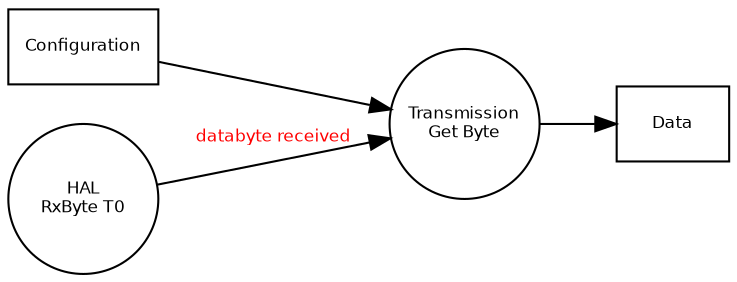 digraph DFD_GetByte {
 
rankdir = LR

 node [
         fontname = "Bitstream Vera Sans"
         fontsize = 8
         shape = "record"
     ]

 edge [
         fontname = "Bitstream Vera Sans"
         fontsize = 8
         fontcolor = "Red"
     ]

// all blocks
config [label="Configuration"]
hal_rxbytet0 [label="HAL\nRxByte T0", shape="circle", fixedsize=true, width=1];
getbyte [label="Transmission\nGet Byte", shape="circle", fixedsize=true, width=1];
data [label="Data"]

// relations
config -> getbyte
hal_rxbytet0 -> getbyte [label="databyte received"]
getbyte -> data;

}
